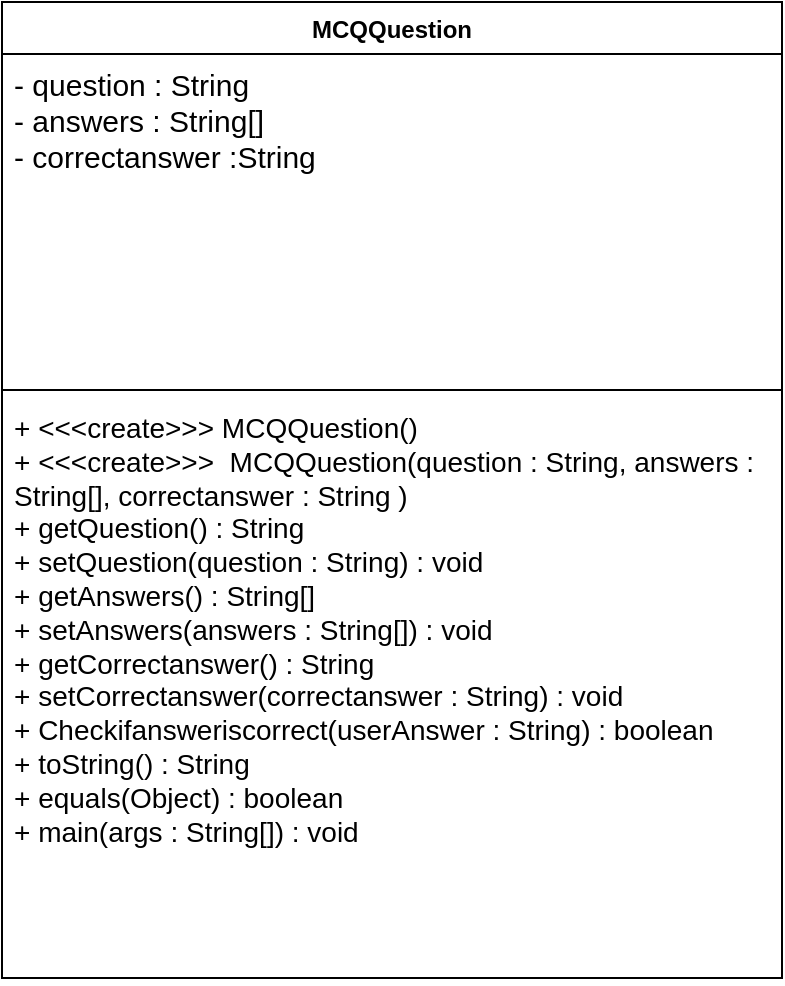 <mxfile version="26.0.8">
  <diagram name="Page-1" id="LX0BFkf4Lf6l39gz-jlK">
    <mxGraphModel dx="1044" dy="597" grid="1" gridSize="10" guides="1" tooltips="1" connect="1" arrows="1" fold="1" page="1" pageScale="1" pageWidth="850" pageHeight="1100" math="0" shadow="0">
      <root>
        <mxCell id="0" />
        <mxCell id="1" parent="0" />
        <mxCell id="xAvgZnQrhFXDEpAfYxIm-1" value="MCQQuestion" style="swimlane;fontStyle=1;align=center;verticalAlign=top;childLayout=stackLayout;horizontal=1;startSize=26;horizontalStack=0;resizeParent=1;resizeParentMax=0;resizeLast=0;collapsible=1;marginBottom=0;whiteSpace=wrap;html=1;" vertex="1" parent="1">
          <mxGeometry x="340" y="110" width="390" height="488" as="geometry" />
        </mxCell>
        <mxCell id="xAvgZnQrhFXDEpAfYxIm-2" value="&lt;font style=&quot;font-size: 15px;&quot;&gt;- question : String&lt;/font&gt;&lt;div&gt;&lt;font style=&quot;font-size: 15px;&quot;&gt;- answers : String[]&lt;/font&gt;&lt;/div&gt;&lt;div&gt;&lt;font style=&quot;font-size: 15px;&quot;&gt;- correctanswer :String&lt;/font&gt;&lt;/div&gt;" style="text;strokeColor=none;fillColor=none;align=left;verticalAlign=top;spacingLeft=4;spacingRight=4;overflow=hidden;rotatable=0;points=[[0,0.5],[1,0.5]];portConstraint=eastwest;whiteSpace=wrap;html=1;" vertex="1" parent="xAvgZnQrhFXDEpAfYxIm-1">
          <mxGeometry y="26" width="390" height="164" as="geometry" />
        </mxCell>
        <mxCell id="xAvgZnQrhFXDEpAfYxIm-3" value="" style="line;strokeWidth=1;fillColor=none;align=left;verticalAlign=middle;spacingTop=-1;spacingLeft=3;spacingRight=3;rotatable=0;labelPosition=right;points=[];portConstraint=eastwest;strokeColor=inherit;" vertex="1" parent="xAvgZnQrhFXDEpAfYxIm-1">
          <mxGeometry y="190" width="390" height="8" as="geometry" />
        </mxCell>
        <mxCell id="xAvgZnQrhFXDEpAfYxIm-4" value="&lt;font style=&quot;font-size: 14px;&quot;&gt;+ &amp;lt;&amp;lt;&amp;lt;create&amp;gt;&amp;gt;&amp;gt; MCQQuestion()&amp;nbsp;&lt;/font&gt;&lt;div&gt;&lt;font style=&quot;font-size: 14px;&quot;&gt;+ &amp;lt;&amp;lt;&amp;lt;create&amp;gt;&amp;gt;&amp;gt;&amp;nbsp; MCQQuestion(question : String, answers : String[], correctanswer : String )&lt;/font&gt;&lt;/div&gt;&lt;div&gt;&lt;font style=&quot;font-size: 14px;&quot;&gt;+ getQuestion() : String&amp;nbsp;&lt;/font&gt;&lt;/div&gt;&lt;div&gt;&lt;font style=&quot;font-size: 14px;&quot;&gt;+ setQuestion(question : String) : void&lt;/font&gt;&lt;/div&gt;&lt;div&gt;&lt;font style=&quot;font-size: 14px;&quot;&gt;+ getAnswers() : String[]&lt;/font&gt;&lt;/div&gt;&lt;div&gt;&lt;font style=&quot;font-size: 14px;&quot;&gt;+ setAnswers(answers : String[]) : void&lt;/font&gt;&lt;/div&gt;&lt;div&gt;&lt;font style=&quot;font-size: 14px;&quot;&gt;+ getCorrectanswer() : String&lt;/font&gt;&lt;/div&gt;&lt;div&gt;&lt;font style=&quot;font-size: 14px;&quot;&gt;+ setCorrectanswer(correctanswer : String) : void&lt;/font&gt;&lt;/div&gt;&lt;div&gt;&lt;font style=&quot;font-size: 14px;&quot;&gt;+ Checkifansweriscorrect(userAnswer : String) : boolean&lt;/font&gt;&lt;/div&gt;&lt;div&gt;&lt;font style=&quot;font-size: 14px;&quot;&gt;+ toString() : String&lt;/font&gt;&lt;/div&gt;&lt;div&gt;&lt;font style=&quot;font-size: 14px;&quot;&gt;+ equals(Object) : boolean&lt;/font&gt;&lt;/div&gt;&lt;div&gt;&lt;font style=&quot;font-size: 14px;&quot;&gt;+ main(args : String[]) : void&lt;/font&gt;&lt;/div&gt;" style="text;strokeColor=none;fillColor=none;align=left;verticalAlign=top;spacingLeft=4;spacingRight=4;overflow=hidden;rotatable=0;points=[[0,0.5],[1,0.5]];portConstraint=eastwest;whiteSpace=wrap;html=1;" vertex="1" parent="xAvgZnQrhFXDEpAfYxIm-1">
          <mxGeometry y="198" width="390" height="290" as="geometry" />
        </mxCell>
      </root>
    </mxGraphModel>
  </diagram>
</mxfile>
